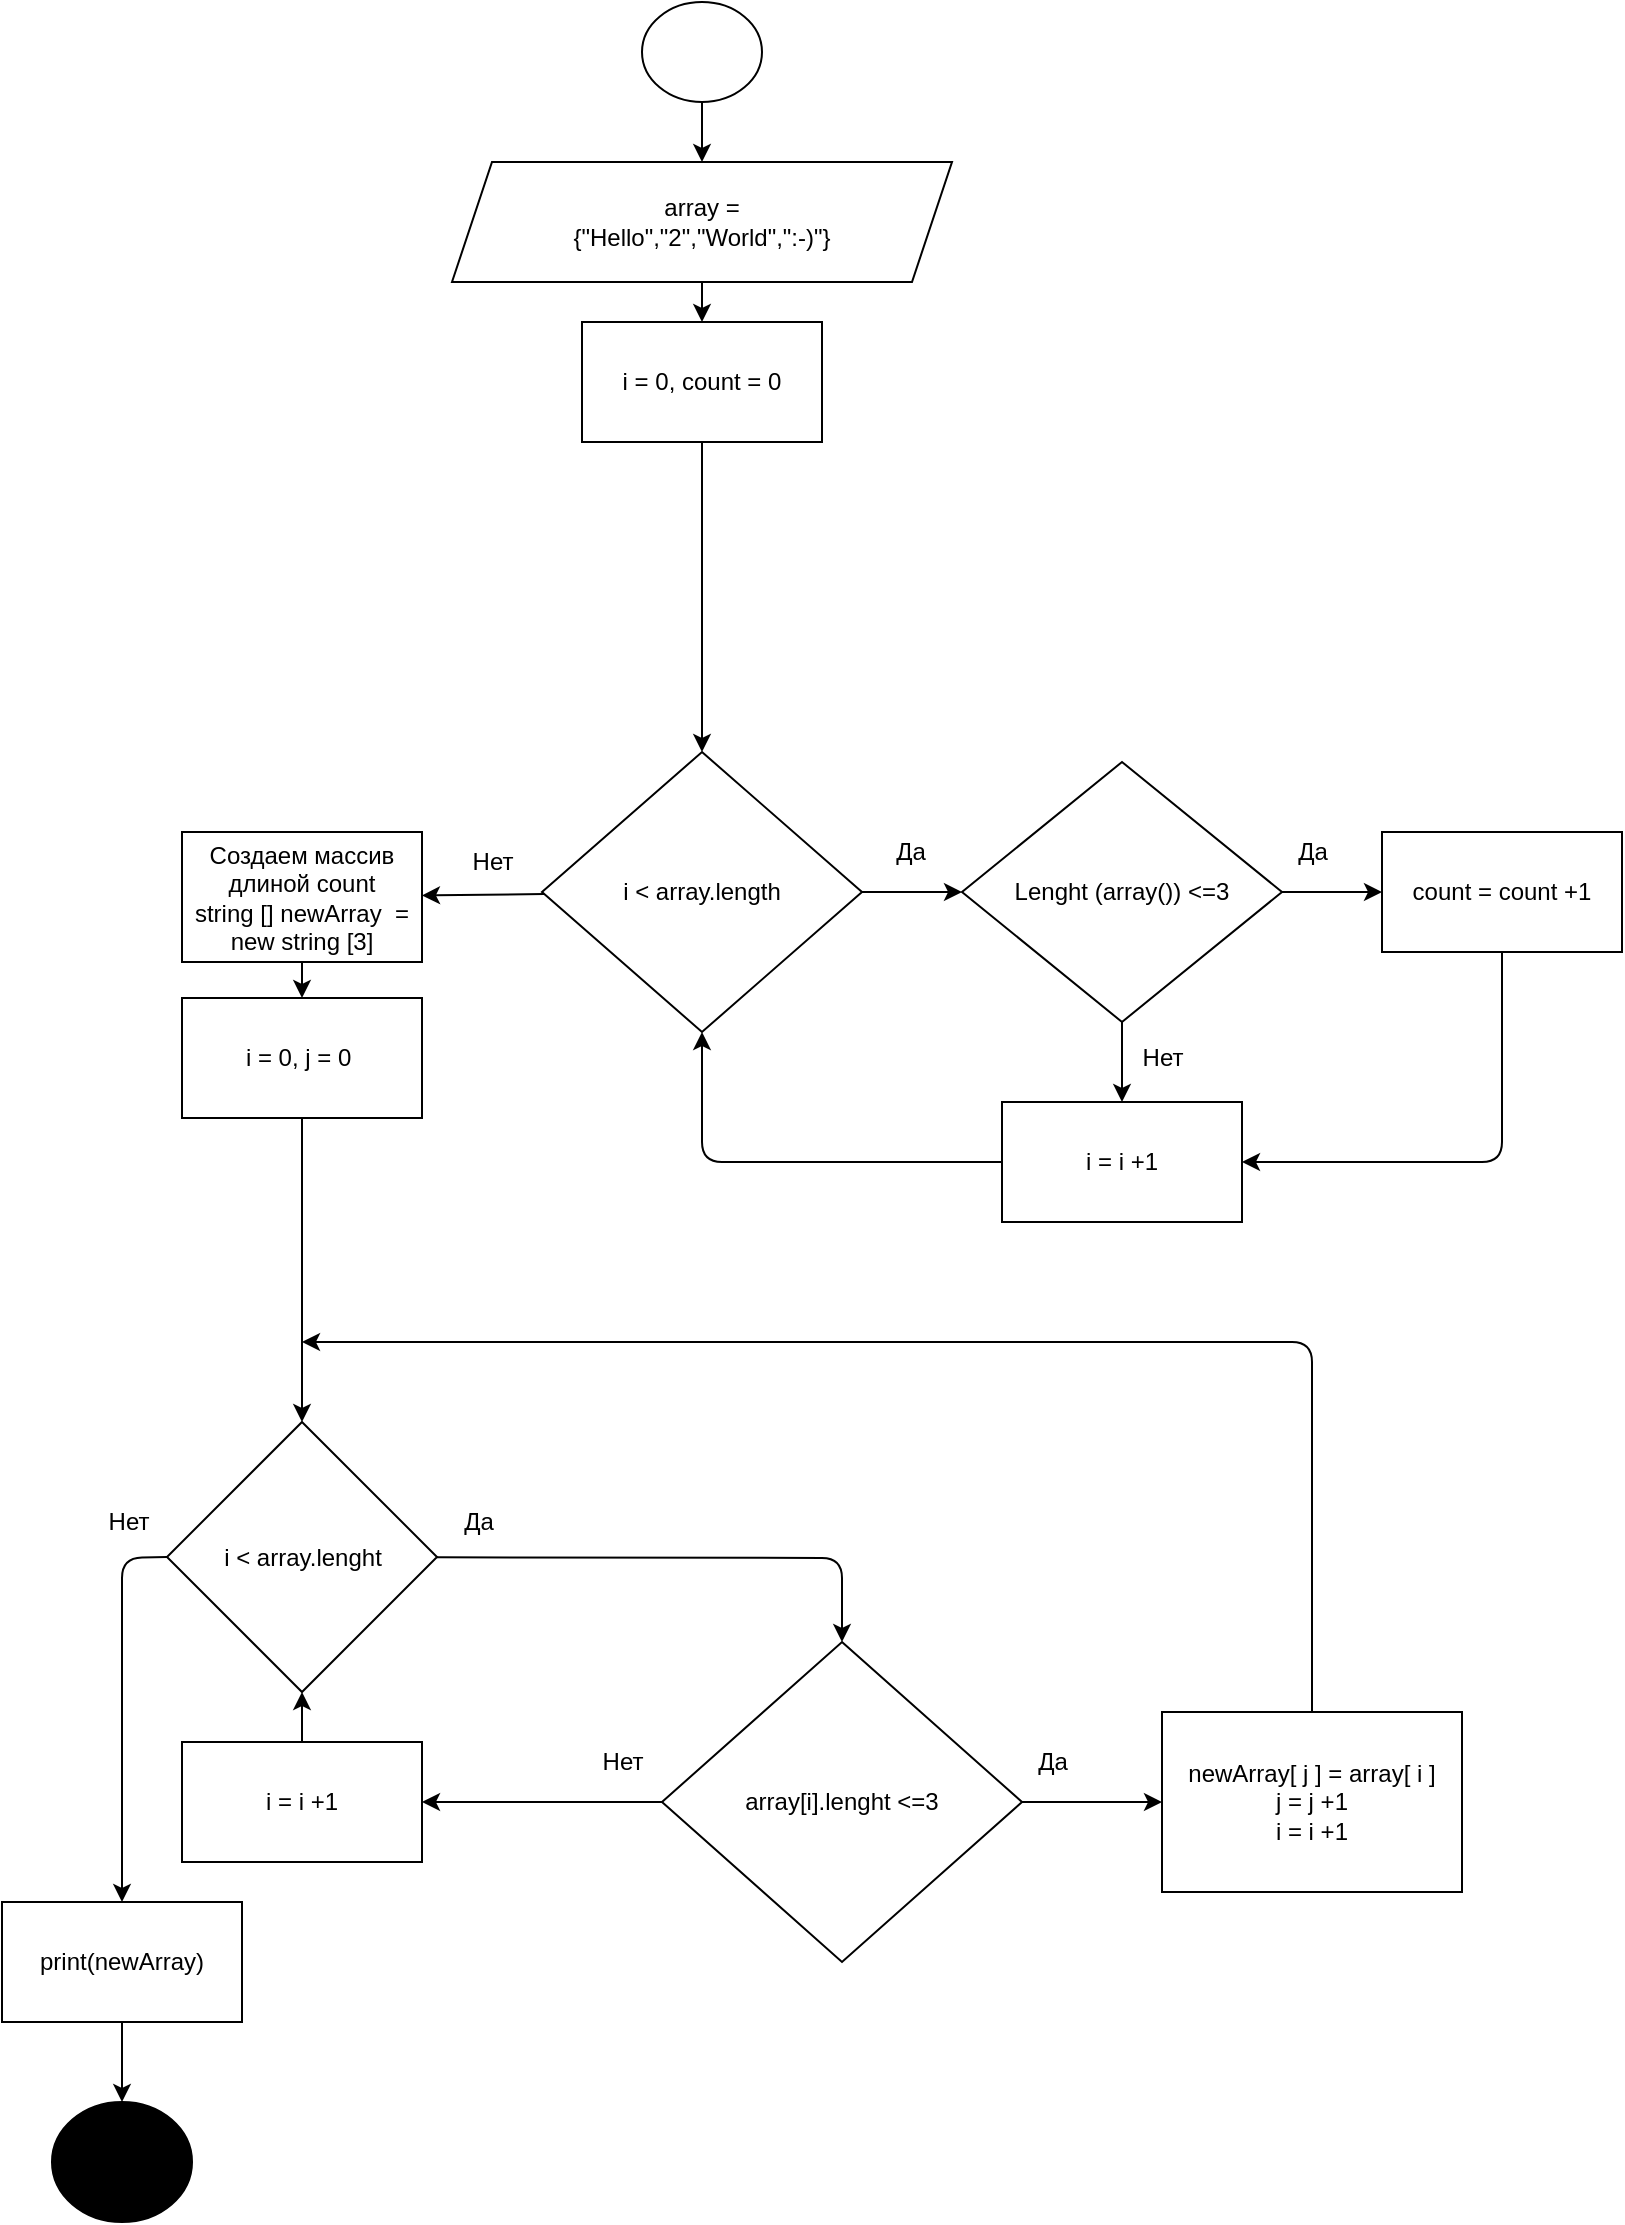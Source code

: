 <mxfile>
    <diagram id="QA-ZBjQOFr7MTKCzRwAT" name="Page-1">
        <mxGraphModel dx="774" dy="265" grid="1" gridSize="10" guides="1" tooltips="1" connect="1" arrows="1" fold="1" page="1" pageScale="1" pageWidth="827" pageHeight="1169" math="0" shadow="0">
            <root>
                <mxCell id="0"/>
                <mxCell id="1" parent="0"/>
                <mxCell id="16" value="" style="edgeStyle=none;html=1;" edge="1" parent="1" source="2" target="15">
                    <mxGeometry relative="1" as="geometry"/>
                </mxCell>
                <mxCell id="2" value="array =&lt;br&gt;{&quot;Hello&quot;,&quot;2&quot;,&quot;World&quot;,&quot;:-)&quot;}" style="shape=parallelogram;perimeter=parallelogramPerimeter;whiteSpace=wrap;html=1;fixedSize=1;" vertex="1" parent="1">
                    <mxGeometry x="235" y="90" width="250" height="60" as="geometry"/>
                </mxCell>
                <mxCell id="6" value="" style="edgeStyle=none;html=1;" edge="1" parent="1" source="5" target="2">
                    <mxGeometry relative="1" as="geometry"/>
                </mxCell>
                <mxCell id="5" value="" style="ellipse;whiteSpace=wrap;html=1;" vertex="1" parent="1">
                    <mxGeometry x="330" y="10" width="60" height="50" as="geometry"/>
                </mxCell>
                <mxCell id="23" value="" style="edgeStyle=none;html=1;" edge="1" parent="1" source="10" target="22">
                    <mxGeometry relative="1" as="geometry"/>
                </mxCell>
                <mxCell id="25" value="" style="edgeStyle=none;html=1;" edge="1" parent="1" source="10" target="12">
                    <mxGeometry relative="1" as="geometry"/>
                </mxCell>
                <mxCell id="10" value="Lenght (array()) &amp;lt;=3" style="rhombus;whiteSpace=wrap;html=1;" vertex="1" parent="1">
                    <mxGeometry x="490" y="390" width="160" height="130" as="geometry"/>
                </mxCell>
                <mxCell id="24" style="edgeStyle=none;html=1;entryX=1;entryY=0.5;entryDx=0;entryDy=0;" edge="1" parent="1" source="12" target="22">
                    <mxGeometry relative="1" as="geometry">
                        <mxPoint x="760" y="590" as="targetPoint"/>
                        <Array as="points">
                            <mxPoint x="760" y="590"/>
                        </Array>
                    </mxGeometry>
                </mxCell>
                <mxCell id="12" value="count = count +1" style="whiteSpace=wrap;html=1;" vertex="1" parent="1">
                    <mxGeometry x="700" y="425" width="120" height="60" as="geometry"/>
                </mxCell>
                <mxCell id="27" style="edgeStyle=none;html=1;entryX=0.5;entryY=0;entryDx=0;entryDy=0;" edge="1" parent="1" source="15" target="18">
                    <mxGeometry relative="1" as="geometry"/>
                </mxCell>
                <mxCell id="15" value="i = 0, count = 0" style="whiteSpace=wrap;html=1;" vertex="1" parent="1">
                    <mxGeometry x="300" y="170" width="120" height="60" as="geometry"/>
                </mxCell>
                <mxCell id="26" value="" style="edgeStyle=none;html=1;" edge="1" parent="1" source="18" target="10">
                    <mxGeometry relative="1" as="geometry"/>
                </mxCell>
                <mxCell id="30" value="" style="edgeStyle=none;html=1;" edge="1" parent="1" source="18" target="29">
                    <mxGeometry relative="1" as="geometry"/>
                </mxCell>
                <mxCell id="18" value="i&amp;nbsp;&amp;lt; array.length" style="rhombus;whiteSpace=wrap;html=1;" vertex="1" parent="1">
                    <mxGeometry x="280" y="385" width="160" height="140" as="geometry"/>
                </mxCell>
                <mxCell id="28" style="edgeStyle=none;html=1;entryX=0.5;entryY=1;entryDx=0;entryDy=0;" edge="1" parent="1" source="22" target="18">
                    <mxGeometry relative="1" as="geometry">
                        <mxPoint x="360" y="590" as="targetPoint"/>
                        <Array as="points">
                            <mxPoint x="360" y="590"/>
                        </Array>
                    </mxGeometry>
                </mxCell>
                <mxCell id="22" value="i = i +1" style="whiteSpace=wrap;html=1;" vertex="1" parent="1">
                    <mxGeometry x="510" y="560" width="120" height="60" as="geometry"/>
                </mxCell>
                <mxCell id="44" value="" style="edgeStyle=none;html=1;" edge="1" parent="1" source="29" target="35">
                    <mxGeometry relative="1" as="geometry"/>
                </mxCell>
                <mxCell id="29" value="Создаем массив длиной count&lt;br&gt;string [] newArray&amp;nbsp; = new string [3]" style="whiteSpace=wrap;html=1;" vertex="1" parent="1">
                    <mxGeometry x="100" y="425" width="120" height="65" as="geometry"/>
                </mxCell>
                <mxCell id="31" value="Да" style="text;html=1;align=center;verticalAlign=middle;resizable=0;points=[];autosize=1;strokeColor=none;fillColor=none;" vertex="1" parent="1">
                    <mxGeometry x="449" y="425" width="30" height="20" as="geometry"/>
                </mxCell>
                <mxCell id="32" value="Да" style="text;html=1;align=center;verticalAlign=middle;resizable=0;points=[];autosize=1;strokeColor=none;fillColor=none;" vertex="1" parent="1">
                    <mxGeometry x="650" y="425" width="30" height="20" as="geometry"/>
                </mxCell>
                <mxCell id="33" value="Нет" style="text;html=1;align=center;verticalAlign=middle;resizable=0;points=[];autosize=1;strokeColor=none;fillColor=none;" vertex="1" parent="1">
                    <mxGeometry x="570" y="528" width="40" height="20" as="geometry"/>
                </mxCell>
                <mxCell id="34" value="Нет" style="text;html=1;align=center;verticalAlign=middle;resizable=0;points=[];autosize=1;strokeColor=none;fillColor=none;" vertex="1" parent="1">
                    <mxGeometry x="235" y="430" width="40" height="20" as="geometry"/>
                </mxCell>
                <mxCell id="45" value="" style="edgeStyle=none;html=1;" edge="1" parent="1" source="35" target="36">
                    <mxGeometry relative="1" as="geometry"/>
                </mxCell>
                <mxCell id="35" value="i = 0, j = 0&amp;nbsp;" style="whiteSpace=wrap;html=1;" vertex="1" parent="1">
                    <mxGeometry x="100" y="508" width="120" height="60" as="geometry"/>
                </mxCell>
                <mxCell id="46" value="" style="edgeStyle=none;html=1;entryX=0.5;entryY=0;entryDx=0;entryDy=0;" edge="1" parent="1" source="36" target="37">
                    <mxGeometry relative="1" as="geometry">
                        <Array as="points">
                            <mxPoint x="430" y="788"/>
                        </Array>
                    </mxGeometry>
                </mxCell>
                <mxCell id="54" style="edgeStyle=none;html=1;entryX=0.5;entryY=0;entryDx=0;entryDy=0;exitX=0;exitY=0.5;exitDx=0;exitDy=0;" edge="1" parent="1" source="36" target="53">
                    <mxGeometry relative="1" as="geometry">
                        <mxPoint x="70" y="790" as="sourcePoint"/>
                        <Array as="points">
                            <mxPoint x="70" y="788"/>
                        </Array>
                    </mxGeometry>
                </mxCell>
                <mxCell id="36" value="i &amp;lt; array.lenght" style="rhombus;whiteSpace=wrap;html=1;" vertex="1" parent="1">
                    <mxGeometry x="92.5" y="720" width="135" height="135" as="geometry"/>
                </mxCell>
                <mxCell id="47" value="" style="edgeStyle=none;html=1;exitX=1;exitY=0.5;exitDx=0;exitDy=0;" edge="1" parent="1" source="37" target="38">
                    <mxGeometry relative="1" as="geometry">
                        <Array as="points"/>
                    </mxGeometry>
                </mxCell>
                <mxCell id="61" value="" style="edgeStyle=none;html=1;" edge="1" parent="1" source="37" target="60">
                    <mxGeometry relative="1" as="geometry"/>
                </mxCell>
                <mxCell id="37" value="array[i].lenght &amp;lt;=3" style="rhombus;whiteSpace=wrap;html=1;" vertex="1" parent="1">
                    <mxGeometry x="340" y="830" width="180" height="160" as="geometry"/>
                </mxCell>
                <mxCell id="48" style="edgeStyle=none;html=1;" edge="1" parent="1" source="38">
                    <mxGeometry relative="1" as="geometry">
                        <mxPoint x="160" y="680" as="targetPoint"/>
                        <Array as="points">
                            <mxPoint x="665" y="680"/>
                        </Array>
                    </mxGeometry>
                </mxCell>
                <mxCell id="38" value="newArray[ j ] = array[ i ]&lt;br&gt;j = j +1&lt;br&gt;i = i +1" style="whiteSpace=wrap;html=1;" vertex="1" parent="1">
                    <mxGeometry x="590" y="865" width="150" height="90" as="geometry"/>
                </mxCell>
                <mxCell id="49" value="Да" style="text;html=1;align=center;verticalAlign=middle;resizable=0;points=[];autosize=1;strokeColor=none;fillColor=none;" vertex="1" parent="1">
                    <mxGeometry x="232.5" y="760" width="30" height="20" as="geometry"/>
                </mxCell>
                <mxCell id="50" value="Да" style="text;html=1;align=center;verticalAlign=middle;resizable=0;points=[];autosize=1;strokeColor=none;fillColor=none;" vertex="1" parent="1">
                    <mxGeometry x="520" y="880" width="30" height="20" as="geometry"/>
                </mxCell>
                <mxCell id="52" value="Нет" style="text;html=1;align=center;verticalAlign=middle;resizable=0;points=[];autosize=1;strokeColor=none;fillColor=none;" vertex="1" parent="1">
                    <mxGeometry x="300" y="880" width="40" height="20" as="geometry"/>
                </mxCell>
                <mxCell id="59" value="" style="edgeStyle=none;html=1;" edge="1" parent="1" source="53" target="56">
                    <mxGeometry relative="1" as="geometry"/>
                </mxCell>
                <mxCell id="53" value="print(newArray)" style="whiteSpace=wrap;html=1;" vertex="1" parent="1">
                    <mxGeometry x="10" y="960" width="120" height="60" as="geometry"/>
                </mxCell>
                <mxCell id="55" value="Нет" style="text;html=1;align=center;verticalAlign=middle;resizable=0;points=[];autosize=1;strokeColor=none;fillColor=none;" vertex="1" parent="1">
                    <mxGeometry x="52.5" y="760" width="40" height="20" as="geometry"/>
                </mxCell>
                <mxCell id="56" value="" style="ellipse;whiteSpace=wrap;html=1;fillColor=#000000;" vertex="1" parent="1">
                    <mxGeometry x="35" y="1060" width="70" height="60" as="geometry"/>
                </mxCell>
                <mxCell id="62" value="" style="edgeStyle=none;html=1;" edge="1" parent="1" source="60" target="36">
                    <mxGeometry relative="1" as="geometry"/>
                </mxCell>
                <mxCell id="60" value="i = i +1" style="whiteSpace=wrap;html=1;" vertex="1" parent="1">
                    <mxGeometry x="100" y="880" width="120" height="60" as="geometry"/>
                </mxCell>
            </root>
        </mxGraphModel>
    </diagram>
</mxfile>